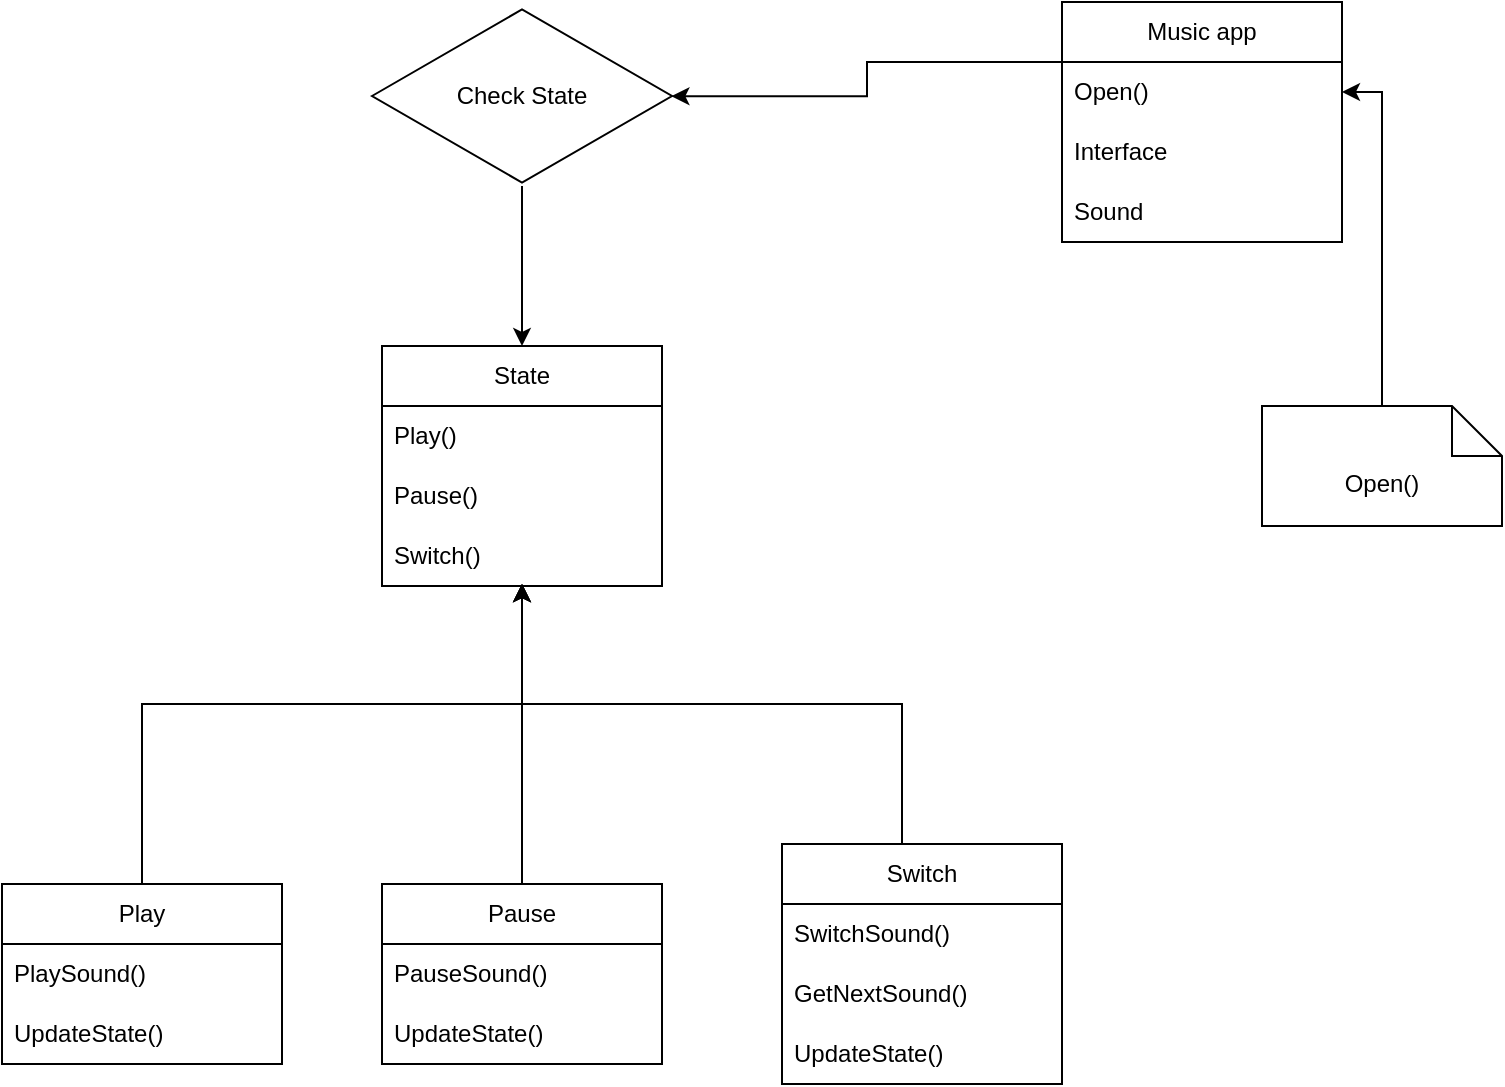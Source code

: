 <mxfile version="21.2.0" type="device">
  <diagram name="Страница 1" id="ls6F7Qaaq48JcFFMsS1A">
    <mxGraphModel dx="1103" dy="698" grid="1" gridSize="10" guides="1" tooltips="1" connect="1" arrows="1" fold="1" page="1" pageScale="1" pageWidth="827" pageHeight="1169" math="0" shadow="0">
      <root>
        <mxCell id="0" />
        <mxCell id="1" parent="0" />
        <mxCell id="FQMFOxBSS4_F4biAlc2z-72" style="edgeStyle=orthogonalEdgeStyle;rounded=0;orthogonalLoop=1;jettySize=auto;html=1;exitX=0;exitY=0.25;exitDx=0;exitDy=0;entryX=0.998;entryY=0.501;entryDx=0;entryDy=0;entryPerimeter=0;" edge="1" parent="1" source="FQMFOxBSS4_F4biAlc2z-1" target="FQMFOxBSS4_F4biAlc2z-52">
          <mxGeometry relative="1" as="geometry" />
        </mxCell>
        <mxCell id="FQMFOxBSS4_F4biAlc2z-1" value="Music app" style="swimlane;fontStyle=0;childLayout=stackLayout;horizontal=1;startSize=30;horizontalStack=0;resizeParent=1;resizeParentMax=0;resizeLast=0;collapsible=1;marginBottom=0;whiteSpace=wrap;html=1;" vertex="1" parent="1">
          <mxGeometry x="630" y="48" width="140" height="120" as="geometry" />
        </mxCell>
        <mxCell id="FQMFOxBSS4_F4biAlc2z-70" value="Open()" style="text;strokeColor=none;fillColor=none;align=left;verticalAlign=middle;spacingLeft=4;spacingRight=4;overflow=hidden;points=[[0,0.5],[1,0.5]];portConstraint=eastwest;rotatable=0;whiteSpace=wrap;html=1;" vertex="1" parent="FQMFOxBSS4_F4biAlc2z-1">
          <mxGeometry y="30" width="140" height="30" as="geometry" />
        </mxCell>
        <mxCell id="FQMFOxBSS4_F4biAlc2z-56" value="Interface" style="text;strokeColor=none;fillColor=none;align=left;verticalAlign=middle;spacingLeft=4;spacingRight=4;overflow=hidden;points=[[0,0.5],[1,0.5]];portConstraint=eastwest;rotatable=0;whiteSpace=wrap;html=1;" vertex="1" parent="FQMFOxBSS4_F4biAlc2z-1">
          <mxGeometry y="60" width="140" height="30" as="geometry" />
        </mxCell>
        <mxCell id="FQMFOxBSS4_F4biAlc2z-11" value="Sound" style="text;strokeColor=none;fillColor=none;align=left;verticalAlign=middle;spacingLeft=4;spacingRight=4;overflow=hidden;points=[[0,0.5],[1,0.5]];portConstraint=eastwest;rotatable=0;whiteSpace=wrap;html=1;" vertex="1" parent="FQMFOxBSS4_F4biAlc2z-1">
          <mxGeometry y="90" width="140" height="30" as="geometry" />
        </mxCell>
        <mxCell id="FQMFOxBSS4_F4biAlc2z-36" style="edgeStyle=orthogonalEdgeStyle;rounded=0;orthogonalLoop=1;jettySize=auto;html=1;" edge="1" parent="1" source="FQMFOxBSS4_F4biAlc2z-5">
          <mxGeometry relative="1" as="geometry">
            <mxPoint x="360" y="339" as="targetPoint" />
            <Array as="points">
              <mxPoint x="170" y="399" />
              <mxPoint x="360" y="399" />
            </Array>
          </mxGeometry>
        </mxCell>
        <mxCell id="FQMFOxBSS4_F4biAlc2z-5" value="Play" style="swimlane;fontStyle=0;childLayout=stackLayout;horizontal=1;startSize=30;horizontalStack=0;resizeParent=1;resizeParentMax=0;resizeLast=0;collapsible=1;marginBottom=0;whiteSpace=wrap;html=1;" vertex="1" parent="1">
          <mxGeometry x="100" y="489" width="140" height="90" as="geometry" />
        </mxCell>
        <mxCell id="FQMFOxBSS4_F4biAlc2z-6" value="PlaySound()" style="text;strokeColor=none;fillColor=none;align=left;verticalAlign=middle;spacingLeft=4;spacingRight=4;overflow=hidden;points=[[0,0.5],[1,0.5]];portConstraint=eastwest;rotatable=0;whiteSpace=wrap;html=1;" vertex="1" parent="FQMFOxBSS4_F4biAlc2z-5">
          <mxGeometry y="30" width="140" height="30" as="geometry" />
        </mxCell>
        <mxCell id="FQMFOxBSS4_F4biAlc2z-43" value="UpdateState()" style="text;strokeColor=none;fillColor=none;align=left;verticalAlign=middle;spacingLeft=4;spacingRight=4;overflow=hidden;points=[[0,0.5],[1,0.5]];portConstraint=eastwest;rotatable=0;whiteSpace=wrap;html=1;" vertex="1" parent="FQMFOxBSS4_F4biAlc2z-5">
          <mxGeometry y="60" width="140" height="30" as="geometry" />
        </mxCell>
        <mxCell id="FQMFOxBSS4_F4biAlc2z-35" style="edgeStyle=orthogonalEdgeStyle;rounded=0;orthogonalLoop=1;jettySize=auto;html=1;" edge="1" parent="1" source="FQMFOxBSS4_F4biAlc2z-25">
          <mxGeometry relative="1" as="geometry">
            <mxPoint x="360" y="339" as="targetPoint" />
          </mxGeometry>
        </mxCell>
        <mxCell id="FQMFOxBSS4_F4biAlc2z-25" value="Pause" style="swimlane;fontStyle=0;childLayout=stackLayout;horizontal=1;startSize=30;horizontalStack=0;resizeParent=1;resizeParentMax=0;resizeLast=0;collapsible=1;marginBottom=0;whiteSpace=wrap;html=1;" vertex="1" parent="1">
          <mxGeometry x="290" y="489" width="140" height="90" as="geometry" />
        </mxCell>
        <mxCell id="FQMFOxBSS4_F4biAlc2z-26" value="PauseSound()" style="text;strokeColor=none;fillColor=none;align=left;verticalAlign=middle;spacingLeft=4;spacingRight=4;overflow=hidden;points=[[0,0.5],[1,0.5]];portConstraint=eastwest;rotatable=0;whiteSpace=wrap;html=1;" vertex="1" parent="FQMFOxBSS4_F4biAlc2z-25">
          <mxGeometry y="30" width="140" height="30" as="geometry" />
        </mxCell>
        <mxCell id="FQMFOxBSS4_F4biAlc2z-44" value="UpdateState()" style="text;strokeColor=none;fillColor=none;align=left;verticalAlign=middle;spacingLeft=4;spacingRight=4;overflow=hidden;points=[[0,0.5],[1,0.5]];portConstraint=eastwest;rotatable=0;whiteSpace=wrap;html=1;" vertex="1" parent="FQMFOxBSS4_F4biAlc2z-25">
          <mxGeometry y="60" width="140" height="30" as="geometry" />
        </mxCell>
        <mxCell id="FQMFOxBSS4_F4biAlc2z-37" style="edgeStyle=orthogonalEdgeStyle;rounded=0;orthogonalLoop=1;jettySize=auto;html=1;" edge="1" parent="1" source="FQMFOxBSS4_F4biAlc2z-29">
          <mxGeometry relative="1" as="geometry">
            <mxPoint x="360" y="339" as="targetPoint" />
            <Array as="points">
              <mxPoint x="550" y="399" />
              <mxPoint x="360" y="399" />
            </Array>
          </mxGeometry>
        </mxCell>
        <mxCell id="FQMFOxBSS4_F4biAlc2z-29" value="Switch" style="swimlane;fontStyle=0;childLayout=stackLayout;horizontal=1;startSize=30;horizontalStack=0;resizeParent=1;resizeParentMax=0;resizeLast=0;collapsible=1;marginBottom=0;whiteSpace=wrap;html=1;" vertex="1" parent="1">
          <mxGeometry x="490" y="469" width="140" height="120" as="geometry" />
        </mxCell>
        <mxCell id="FQMFOxBSS4_F4biAlc2z-30" value="SwitchSound()" style="text;strokeColor=none;fillColor=none;align=left;verticalAlign=middle;spacingLeft=4;spacingRight=4;overflow=hidden;points=[[0,0.5],[1,0.5]];portConstraint=eastwest;rotatable=0;whiteSpace=wrap;html=1;" vertex="1" parent="FQMFOxBSS4_F4biAlc2z-29">
          <mxGeometry y="30" width="140" height="30" as="geometry" />
        </mxCell>
        <mxCell id="FQMFOxBSS4_F4biAlc2z-40" value="GetNextSound()" style="text;strokeColor=none;fillColor=none;align=left;verticalAlign=middle;spacingLeft=4;spacingRight=4;overflow=hidden;points=[[0,0.5],[1,0.5]];portConstraint=eastwest;rotatable=0;whiteSpace=wrap;html=1;" vertex="1" parent="FQMFOxBSS4_F4biAlc2z-29">
          <mxGeometry y="60" width="140" height="30" as="geometry" />
        </mxCell>
        <mxCell id="FQMFOxBSS4_F4biAlc2z-45" value="UpdateState()" style="text;strokeColor=none;fillColor=none;align=left;verticalAlign=middle;spacingLeft=4;spacingRight=4;overflow=hidden;points=[[0,0.5],[1,0.5]];portConstraint=eastwest;rotatable=0;whiteSpace=wrap;html=1;" vertex="1" parent="FQMFOxBSS4_F4biAlc2z-29">
          <mxGeometry y="90" width="140" height="30" as="geometry" />
        </mxCell>
        <mxCell id="FQMFOxBSS4_F4biAlc2z-62" style="edgeStyle=orthogonalEdgeStyle;rounded=0;orthogonalLoop=1;jettySize=auto;html=1;entryX=0.5;entryY=0;entryDx=0;entryDy=0;" edge="1" parent="1" source="FQMFOxBSS4_F4biAlc2z-52" target="FQMFOxBSS4_F4biAlc2z-55">
          <mxGeometry relative="1" as="geometry" />
        </mxCell>
        <mxCell id="FQMFOxBSS4_F4biAlc2z-52" value="Check State" style="html=1;whiteSpace=wrap;aspect=fixed;shape=isoRectangle;" vertex="1" parent="1">
          <mxGeometry x="285" y="50" width="150" height="90" as="geometry" />
        </mxCell>
        <mxCell id="FQMFOxBSS4_F4biAlc2z-54" style="edgeStyle=orthogonalEdgeStyle;rounded=0;orthogonalLoop=1;jettySize=auto;html=1;" edge="1" parent="1" source="FQMFOxBSS4_F4biAlc2z-29">
          <mxGeometry relative="1" as="geometry">
            <mxPoint x="360" y="339" as="targetPoint" />
            <mxPoint x="550" y="469" as="sourcePoint" />
            <Array as="points">
              <mxPoint x="550" y="399" />
              <mxPoint x="360" y="399" />
            </Array>
          </mxGeometry>
        </mxCell>
        <mxCell id="FQMFOxBSS4_F4biAlc2z-55" value="State" style="swimlane;fontStyle=0;childLayout=stackLayout;horizontal=1;startSize=30;horizontalStack=0;resizeParent=1;resizeParentMax=0;resizeLast=0;collapsible=1;marginBottom=0;whiteSpace=wrap;html=1;" vertex="1" parent="1">
          <mxGeometry x="290" y="220" width="140" height="120" as="geometry" />
        </mxCell>
        <mxCell id="FQMFOxBSS4_F4biAlc2z-3" value="Play()&lt;span style=&quot;white-space: pre;&quot;&gt;	&lt;/span&gt;" style="text;strokeColor=none;fillColor=none;align=left;verticalAlign=middle;spacingLeft=4;spacingRight=4;overflow=hidden;points=[[0,0.5],[1,0.5]];portConstraint=eastwest;rotatable=0;whiteSpace=wrap;html=1;" vertex="1" parent="FQMFOxBSS4_F4biAlc2z-55">
          <mxGeometry y="30" width="140" height="30" as="geometry" />
        </mxCell>
        <mxCell id="FQMFOxBSS4_F4biAlc2z-4" value="Pause()" style="text;strokeColor=none;fillColor=none;align=left;verticalAlign=middle;spacingLeft=4;spacingRight=4;overflow=hidden;points=[[0,0.5],[1,0.5]];portConstraint=eastwest;rotatable=0;whiteSpace=wrap;html=1;" vertex="1" parent="FQMFOxBSS4_F4biAlc2z-55">
          <mxGeometry y="60" width="140" height="30" as="geometry" />
        </mxCell>
        <mxCell id="FQMFOxBSS4_F4biAlc2z-9" value="Switch()" style="text;strokeColor=none;fillColor=none;align=left;verticalAlign=middle;spacingLeft=4;spacingRight=4;overflow=hidden;points=[[0,0.5],[1,0.5]];portConstraint=eastwest;rotatable=0;whiteSpace=wrap;html=1;" vertex="1" parent="FQMFOxBSS4_F4biAlc2z-55">
          <mxGeometry y="90" width="140" height="30" as="geometry" />
        </mxCell>
        <mxCell id="FQMFOxBSS4_F4biAlc2z-71" style="edgeStyle=orthogonalEdgeStyle;rounded=0;orthogonalLoop=1;jettySize=auto;html=1;entryX=1;entryY=0.5;entryDx=0;entryDy=0;" edge="1" parent="1" source="FQMFOxBSS4_F4biAlc2z-66" target="FQMFOxBSS4_F4biAlc2z-70">
          <mxGeometry relative="1" as="geometry" />
        </mxCell>
        <mxCell id="FQMFOxBSS4_F4biAlc2z-66" value="Open()" style="shape=note2;boundedLbl=1;whiteSpace=wrap;html=1;size=25;verticalAlign=top;align=center;" vertex="1" parent="1">
          <mxGeometry x="730" y="250" width="120" height="60" as="geometry" />
        </mxCell>
      </root>
    </mxGraphModel>
  </diagram>
</mxfile>
